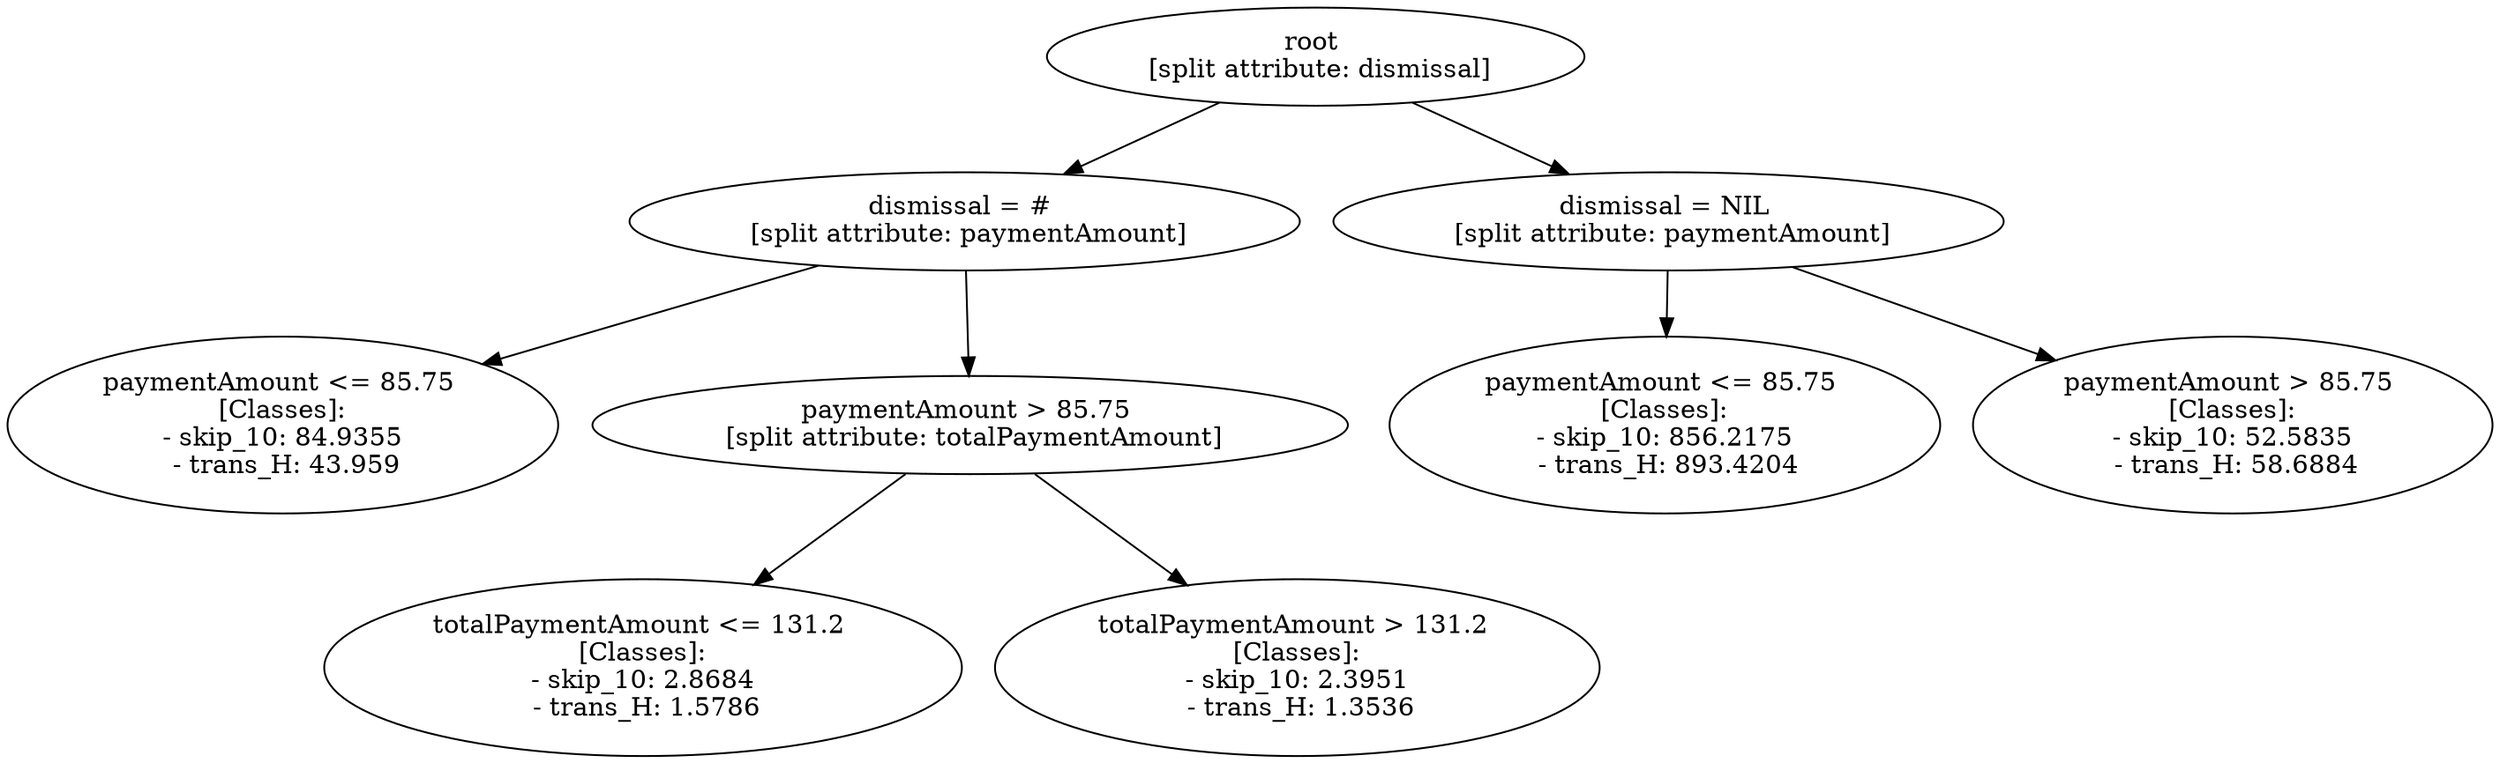 // Road_Traffic_Fine_Management_Process-p_14-9
digraph "Road_Traffic_Fine_Management_Process-p_14-9" {
	"a53debc4-6287-431e-9b98-d67a936e6d64" [label="root 
 [split attribute: dismissal]"]
	"c1782e4f-b8fa-46ac-a600-489b190033a4" [label="dismissal = # 
 [split attribute: paymentAmount]"]
	"a53debc4-6287-431e-9b98-d67a936e6d64" -> "c1782e4f-b8fa-46ac-a600-489b190033a4"
	"dba1884b-366e-4ddd-b875-6582288cd245" [label="paymentAmount <= 85.75 
 [Classes]: 
 - skip_10: 84.9355 
 - trans_H: 43.959"]
	"c1782e4f-b8fa-46ac-a600-489b190033a4" -> "dba1884b-366e-4ddd-b875-6582288cd245"
	"55f03aa0-8d63-4fba-a241-364af06aaf86" [label="paymentAmount > 85.75 
 [split attribute: totalPaymentAmount]"]
	"c1782e4f-b8fa-46ac-a600-489b190033a4" -> "55f03aa0-8d63-4fba-a241-364af06aaf86"
	"0c6ef3e8-c0c4-4be0-9ee3-31b0d5396852" [label="totalPaymentAmount <= 131.2 
 [Classes]: 
 - skip_10: 2.8684 
 - trans_H: 1.5786"]
	"55f03aa0-8d63-4fba-a241-364af06aaf86" -> "0c6ef3e8-c0c4-4be0-9ee3-31b0d5396852"
	"0fb8e233-06b9-4b0e-81bb-a461876808b2" [label="totalPaymentAmount > 131.2 
 [Classes]: 
 - skip_10: 2.3951 
 - trans_H: 1.3536"]
	"55f03aa0-8d63-4fba-a241-364af06aaf86" -> "0fb8e233-06b9-4b0e-81bb-a461876808b2"
	"ca329a87-4e33-41f1-a74a-58640b21a3b9" [label="dismissal = NIL 
 [split attribute: paymentAmount]"]
	"a53debc4-6287-431e-9b98-d67a936e6d64" -> "ca329a87-4e33-41f1-a74a-58640b21a3b9"
	"3160207a-a4b4-493b-bdfa-aa8825bac51c" [label="paymentAmount <= 85.75 
 [Classes]: 
 - skip_10: 856.2175 
 - trans_H: 893.4204"]
	"ca329a87-4e33-41f1-a74a-58640b21a3b9" -> "3160207a-a4b4-493b-bdfa-aa8825bac51c"
	"283a4b59-3d29-4baa-aff7-f29547e2bb7b" [label="paymentAmount > 85.75 
 [Classes]: 
 - skip_10: 52.5835 
 - trans_H: 58.6884"]
	"ca329a87-4e33-41f1-a74a-58640b21a3b9" -> "283a4b59-3d29-4baa-aff7-f29547e2bb7b"
}
